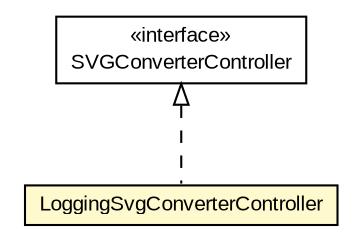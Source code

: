#!/usr/local/bin/dot
#
# Class diagram 
# Generated by UMLGraph version R5_6-24-gf6e263 (http://www.umlgraph.org/)
#

digraph G {
	edge [fontname="arial",fontsize=10,labelfontname="arial",labelfontsize=10];
	node [fontname="arial",fontsize=10,shape=plaintext];
	nodesep=0.25;
	ranksep=0.5;
	// net.trajano.batik.internal.LoggingSvgConverterController
	c36 [label=<<table title="net.trajano.batik.internal.LoggingSvgConverterController" border="0" cellborder="1" cellspacing="0" cellpadding="2" port="p" bgcolor="lemonChiffon" href="./LoggingSvgConverterController.html">
		<tr><td><table border="0" cellspacing="0" cellpadding="1">
<tr><td align="center" balign="center"> LoggingSvgConverterController </td></tr>
		</table></td></tr>
		</table>>, URL="./LoggingSvgConverterController.html", fontname="arial", fontcolor="black", fontsize=10.0];
	//net.trajano.batik.internal.LoggingSvgConverterController implements org.apache.batik.apps.rasterizer.SVGConverterController
	c37:p -> c36:p [dir=back,arrowtail=empty,style=dashed];
	// org.apache.batik.apps.rasterizer.SVGConverterController
	c37 [label=<<table title="org.apache.batik.apps.rasterizer.SVGConverterController" border="0" cellborder="1" cellspacing="0" cellpadding="2" port="p" href="http://java.sun.com/j2se/1.4.2/docs/api/org/apache/batik/apps/rasterizer/SVGConverterController.html">
		<tr><td><table border="0" cellspacing="0" cellpadding="1">
<tr><td align="center" balign="center"> &#171;interface&#187; </td></tr>
<tr><td align="center" balign="center"> SVGConverterController </td></tr>
		</table></td></tr>
		</table>>, URL="http://java.sun.com/j2se/1.4.2/docs/api/org/apache/batik/apps/rasterizer/SVGConverterController.html", fontname="arial", fontcolor="black", fontsize=10.0];
}

